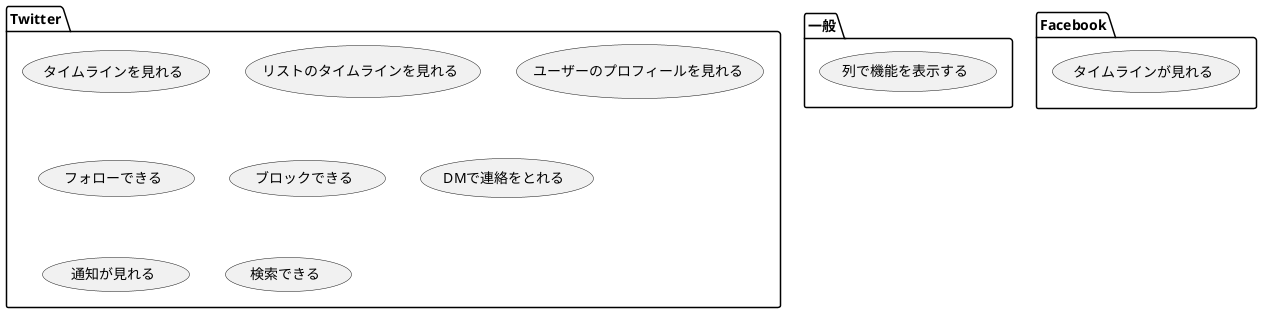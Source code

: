 @startuml	ユースケースパッケージ

package 一般 {
	(列で機能を表示する)
}

package Twitter {
	(タイムラインを見れる)
	(リストのタイムラインを見れる)
	(ユーザーのプロフィールを見れる)
	(フォローできる)
	(ブロックできる)
	(DMで連絡をとれる)
	(通知が見れる)
	(検索できる)
	(フォローできる)
}

package Facebook {
	(タイムラインが見れる)
	(通知が見れる)
	(検索できる)
	(ユーザーのプロフィールを見れる)
	(フォローできる)
}

@enduml
